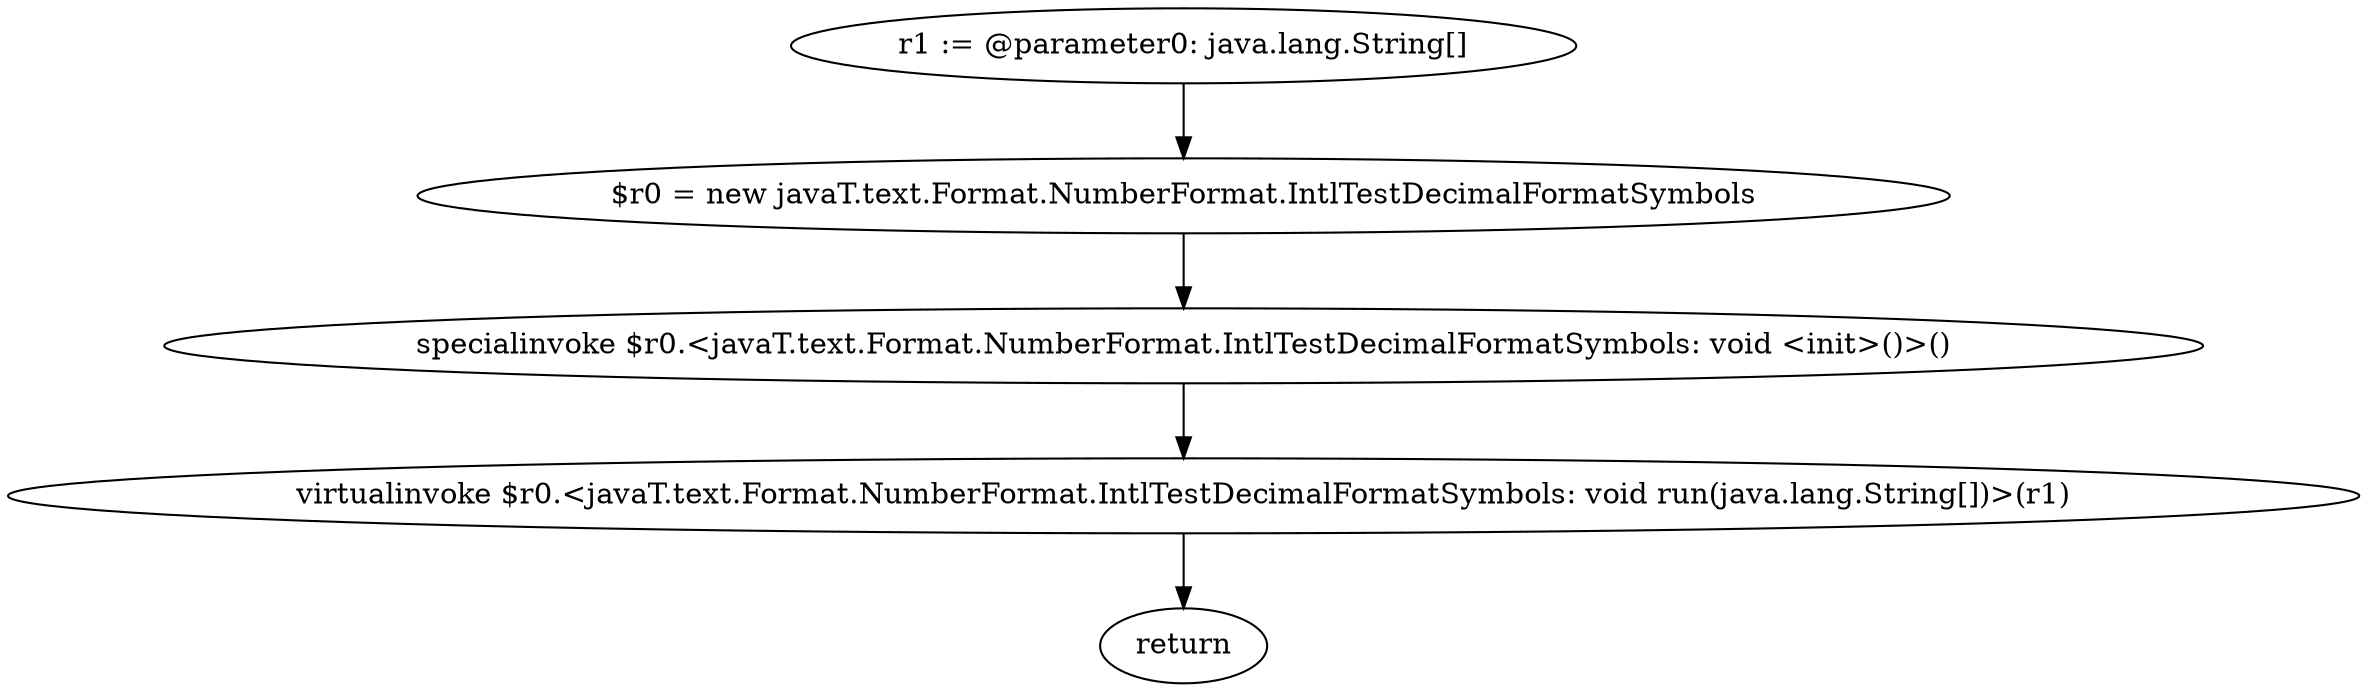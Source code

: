 digraph "unitGraph" {
    "r1 := @parameter0: java.lang.String[]"
    "$r0 = new javaT.text.Format.NumberFormat.IntlTestDecimalFormatSymbols"
    "specialinvoke $r0.<javaT.text.Format.NumberFormat.IntlTestDecimalFormatSymbols: void <init>()>()"
    "virtualinvoke $r0.<javaT.text.Format.NumberFormat.IntlTestDecimalFormatSymbols: void run(java.lang.String[])>(r1)"
    "return"
    "r1 := @parameter0: java.lang.String[]"->"$r0 = new javaT.text.Format.NumberFormat.IntlTestDecimalFormatSymbols";
    "$r0 = new javaT.text.Format.NumberFormat.IntlTestDecimalFormatSymbols"->"specialinvoke $r0.<javaT.text.Format.NumberFormat.IntlTestDecimalFormatSymbols: void <init>()>()";
    "specialinvoke $r0.<javaT.text.Format.NumberFormat.IntlTestDecimalFormatSymbols: void <init>()>()"->"virtualinvoke $r0.<javaT.text.Format.NumberFormat.IntlTestDecimalFormatSymbols: void run(java.lang.String[])>(r1)";
    "virtualinvoke $r0.<javaT.text.Format.NumberFormat.IntlTestDecimalFormatSymbols: void run(java.lang.String[])>(r1)"->"return";
}
